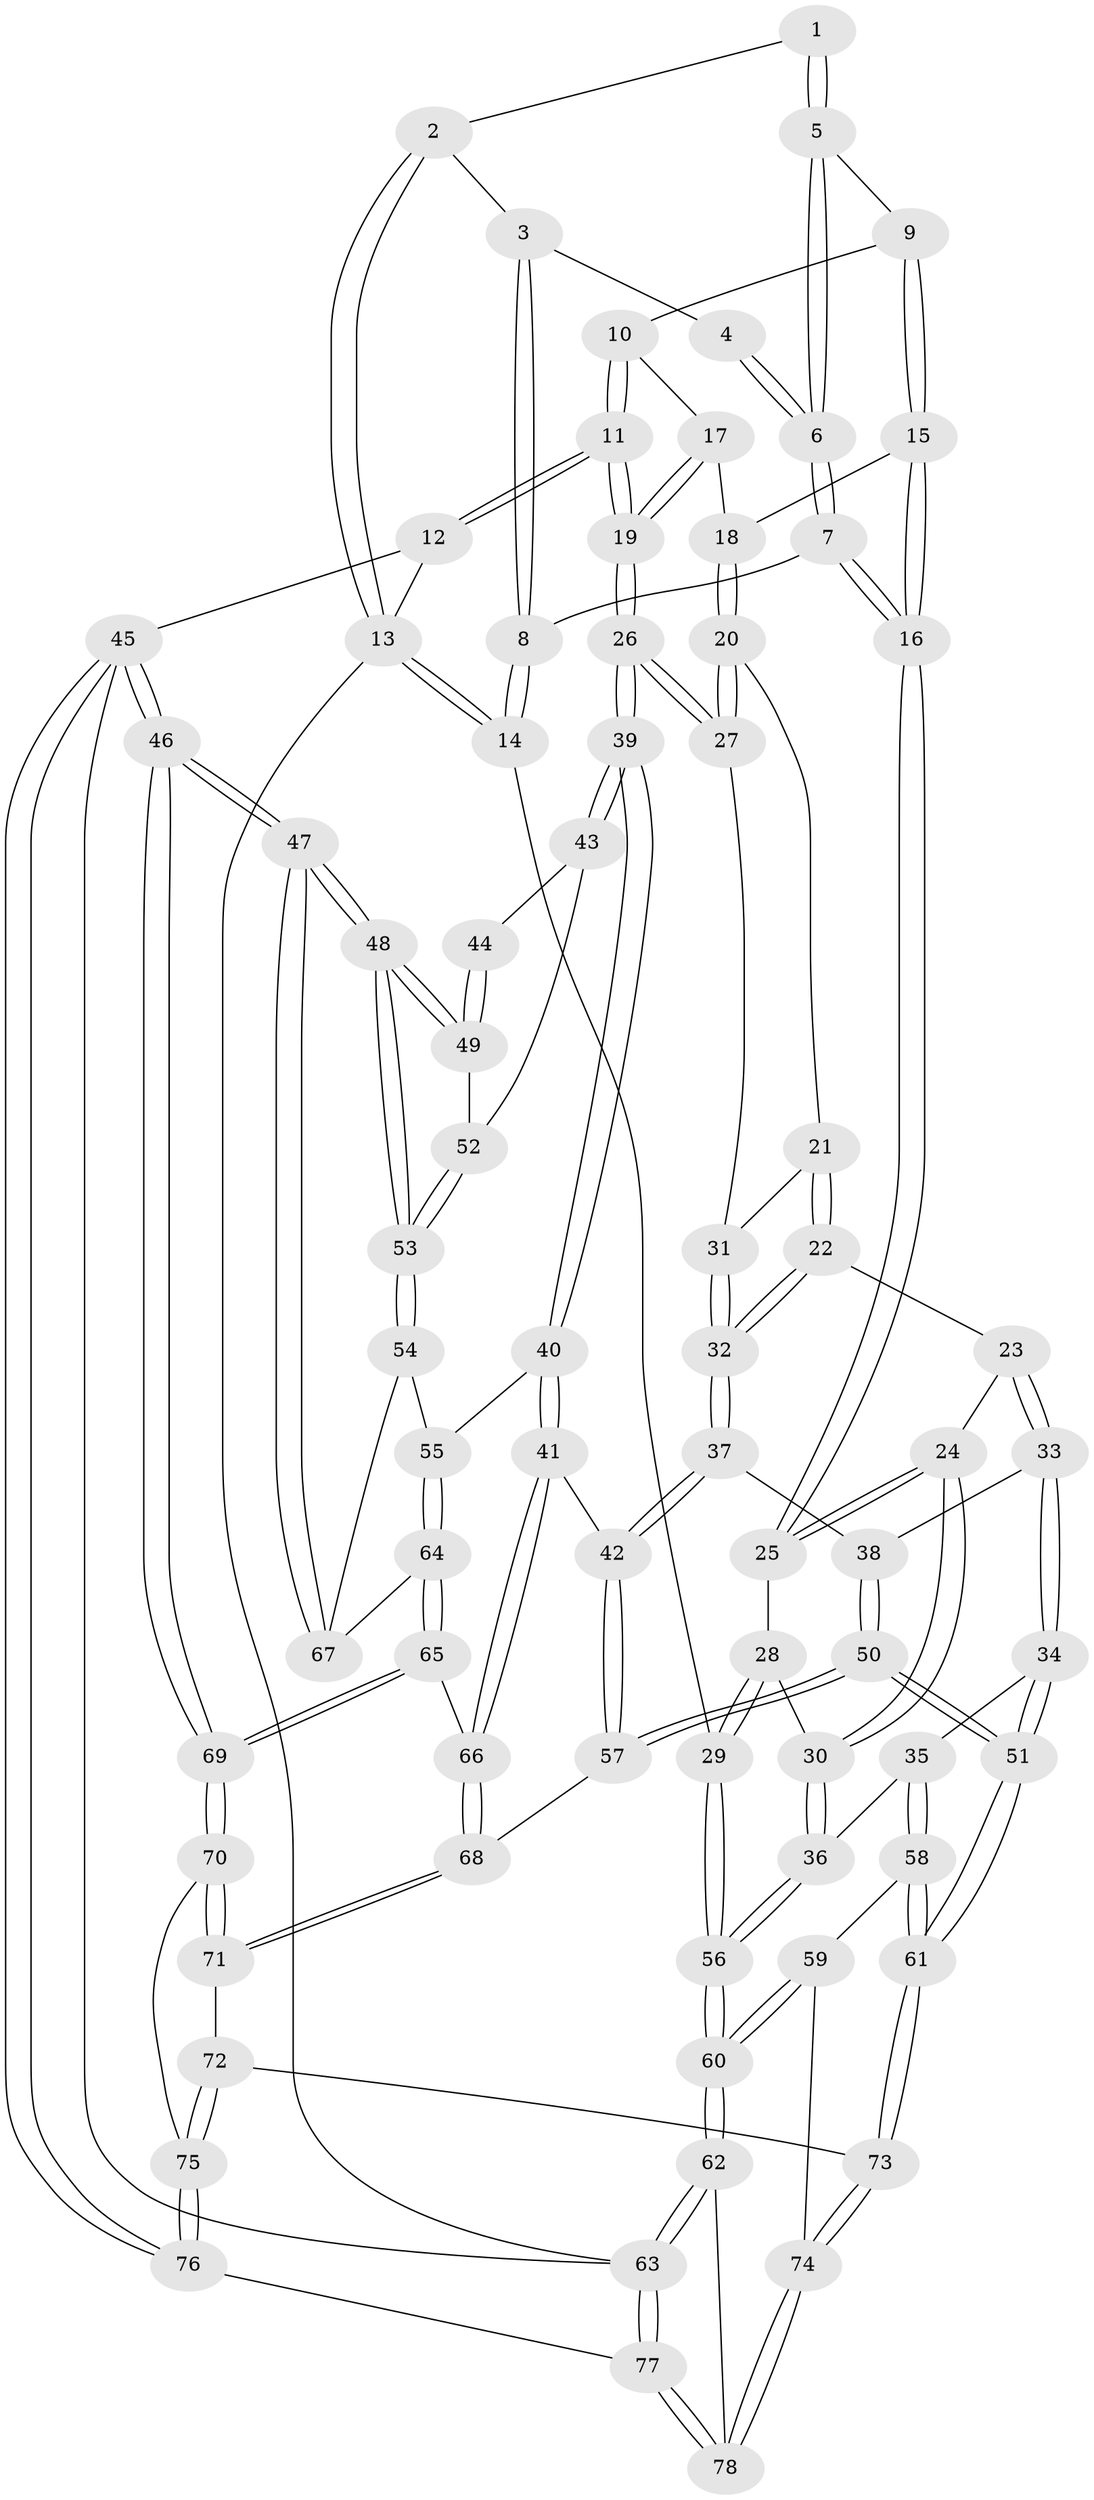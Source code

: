 // coarse degree distribution, {3: 0.3076923076923077, 4: 0.20512820512820512, 5: 0.28205128205128205, 6: 0.1282051282051282, 2: 0.02564102564102564, 8: 0.02564102564102564, 7: 0.02564102564102564}
// Generated by graph-tools (version 1.1) at 2025/06/03/04/25 22:06:44]
// undirected, 78 vertices, 192 edges
graph export_dot {
graph [start="1"]
  node [color=gray90,style=filled];
  1 [pos="+0.14967964873890588+0"];
  2 [pos="+0+0"];
  3 [pos="+0.06882030948158127+0.0688998269100493"];
  4 [pos="+0.1376318099974991+0.01200180218396557"];
  5 [pos="+0.4028703661209887+0"];
  6 [pos="+0.16067626539071936+0.11953078823965929"];
  7 [pos="+0.1657381059378483+0.22035167568899278"];
  8 [pos="+0.014091072462945444+0.1660403325675575"];
  9 [pos="+0.4547823715893037+0"];
  10 [pos="+0.6114264469200112+0"];
  11 [pos="+1+0"];
  12 [pos="+1+0"];
  13 [pos="+0+0"];
  14 [pos="+0+0.1089267821954695"];
  15 [pos="+0.3906719264139184+0.15376875941426799"];
  16 [pos="+0.1739465838360903+0.22815812421773896"];
  17 [pos="+0.6494591643855026+0.15331860231661593"];
  18 [pos="+0.40423708466738856+0.17425593621742128"];
  19 [pos="+0.7097301316273619+0.3619254747891439"];
  20 [pos="+0.4213842136045137+0.2043807095653935"];
  21 [pos="+0.3610873665628617+0.39132119990742165"];
  22 [pos="+0.3361324862228755+0.42093366184033715"];
  23 [pos="+0.32217596905594975+0.4273377413676813"];
  24 [pos="+0.3176376464627325+0.4261182658888741"];
  25 [pos="+0.17090878092696532+0.252175258257873"];
  26 [pos="+0.7090968446852511+0.36497113001081"];
  27 [pos="+0.6288621379577042+0.3533429815312459"];
  28 [pos="+0.1143159433442127+0.34954599281039894"];
  29 [pos="+0+0.37588968052096755"];
  30 [pos="+0.13211354103776607+0.5006605123402619"];
  31 [pos="+0.544253759840111+0.40423452640766566"];
  32 [pos="+0.46340610467356247+0.4928726340337825"];
  33 [pos="+0.3284057391266791+0.5179272770843646"];
  34 [pos="+0.26463219451249564+0.5737636558799396"];
  35 [pos="+0.1310916751408798+0.5364798528959229"];
  36 [pos="+0.12420612071279104+0.5222275479081535"];
  37 [pos="+0.45787236808652815+0.5589447864251933"];
  38 [pos="+0.34988180580097494+0.5357639487104414"];
  39 [pos="+0.7253385549540039+0.3870677542929032"];
  40 [pos="+0.6910233228368866+0.5050786147447555"];
  41 [pos="+0.5671029636886472+0.5968303473540616"];
  42 [pos="+0.4616812796374847+0.5673181803132252"];
  43 [pos="+0.7524950116658484+0.3933193613077416"];
  44 [pos="+1+0.20837665376809367"];
  45 [pos="+1+1"];
  46 [pos="+1+1"];
  47 [pos="+1+1"];
  48 [pos="+1+0.915581865333738"];
  49 [pos="+1+0.47683388437766755"];
  50 [pos="+0.3545579641078399+0.7278177694204814"];
  51 [pos="+0.33463981731667264+0.7425568083261341"];
  52 [pos="+0.840579810476727+0.4600845632919589"];
  53 [pos="+0.933915647596026+0.646684396860705"];
  54 [pos="+0.7796007798817496+0.63245973782867"];
  55 [pos="+0.6994826960123601+0.5326170800717879"];
  56 [pos="+0+0.5307845221853045"];
  57 [pos="+0.3795664189523444+0.7154089012991358"];
  58 [pos="+0.1306449033327033+0.586417729908344"];
  59 [pos="+0.07160169150400916+0.7427080743589742"];
  60 [pos="+0+0.7725632631469203"];
  61 [pos="+0.3244266429107319+0.7575372495075461"];
  62 [pos="+0+0.9780469531651991"];
  63 [pos="+0+1"];
  64 [pos="+0.6807655666241392+0.7194862165280577"];
  65 [pos="+0.6729879098773661+0.7327631850348924"];
  66 [pos="+0.5606234016057352+0.712710095354183"];
  67 [pos="+0.7748565202500403+0.6884686062340498"];
  68 [pos="+0.5438268398403263+0.7266304147089075"];
  69 [pos="+0.7620115430215872+0.9390285722169572"];
  70 [pos="+0.6337852301472621+0.9004265297269741"];
  71 [pos="+0.5482271533375073+0.8252994623301402"];
  72 [pos="+0.4202457320717349+0.879828930765085"];
  73 [pos="+0.31274203824791263+0.787550027289128"];
  74 [pos="+0.21842601721480953+0.845028686791875"];
  75 [pos="+0.4512767577999741+0.967874380520869"];
  76 [pos="+0.4247077233019399+1"];
  77 [pos="+0.20747940969646933+1"];
  78 [pos="+0.20497949026257858+0.891211167698695"];
  1 -- 2;
  1 -- 5;
  1 -- 5;
  2 -- 3;
  2 -- 13;
  2 -- 13;
  3 -- 4;
  3 -- 8;
  3 -- 8;
  4 -- 6;
  4 -- 6;
  5 -- 6;
  5 -- 6;
  5 -- 9;
  6 -- 7;
  6 -- 7;
  7 -- 8;
  7 -- 16;
  7 -- 16;
  8 -- 14;
  8 -- 14;
  9 -- 10;
  9 -- 15;
  9 -- 15;
  10 -- 11;
  10 -- 11;
  10 -- 17;
  11 -- 12;
  11 -- 12;
  11 -- 19;
  11 -- 19;
  12 -- 13;
  12 -- 45;
  13 -- 14;
  13 -- 14;
  13 -- 63;
  14 -- 29;
  15 -- 16;
  15 -- 16;
  15 -- 18;
  16 -- 25;
  16 -- 25;
  17 -- 18;
  17 -- 19;
  17 -- 19;
  18 -- 20;
  18 -- 20;
  19 -- 26;
  19 -- 26;
  20 -- 21;
  20 -- 27;
  20 -- 27;
  21 -- 22;
  21 -- 22;
  21 -- 31;
  22 -- 23;
  22 -- 32;
  22 -- 32;
  23 -- 24;
  23 -- 33;
  23 -- 33;
  24 -- 25;
  24 -- 25;
  24 -- 30;
  24 -- 30;
  25 -- 28;
  26 -- 27;
  26 -- 27;
  26 -- 39;
  26 -- 39;
  27 -- 31;
  28 -- 29;
  28 -- 29;
  28 -- 30;
  29 -- 56;
  29 -- 56;
  30 -- 36;
  30 -- 36;
  31 -- 32;
  31 -- 32;
  32 -- 37;
  32 -- 37;
  33 -- 34;
  33 -- 34;
  33 -- 38;
  34 -- 35;
  34 -- 51;
  34 -- 51;
  35 -- 36;
  35 -- 58;
  35 -- 58;
  36 -- 56;
  36 -- 56;
  37 -- 38;
  37 -- 42;
  37 -- 42;
  38 -- 50;
  38 -- 50;
  39 -- 40;
  39 -- 40;
  39 -- 43;
  39 -- 43;
  40 -- 41;
  40 -- 41;
  40 -- 55;
  41 -- 42;
  41 -- 66;
  41 -- 66;
  42 -- 57;
  42 -- 57;
  43 -- 44;
  43 -- 52;
  44 -- 49;
  44 -- 49;
  45 -- 46;
  45 -- 46;
  45 -- 76;
  45 -- 76;
  45 -- 63;
  46 -- 47;
  46 -- 47;
  46 -- 69;
  46 -- 69;
  47 -- 48;
  47 -- 48;
  47 -- 67;
  47 -- 67;
  48 -- 49;
  48 -- 49;
  48 -- 53;
  48 -- 53;
  49 -- 52;
  50 -- 51;
  50 -- 51;
  50 -- 57;
  50 -- 57;
  51 -- 61;
  51 -- 61;
  52 -- 53;
  52 -- 53;
  53 -- 54;
  53 -- 54;
  54 -- 55;
  54 -- 67;
  55 -- 64;
  55 -- 64;
  56 -- 60;
  56 -- 60;
  57 -- 68;
  58 -- 59;
  58 -- 61;
  58 -- 61;
  59 -- 60;
  59 -- 60;
  59 -- 74;
  60 -- 62;
  60 -- 62;
  61 -- 73;
  61 -- 73;
  62 -- 63;
  62 -- 63;
  62 -- 78;
  63 -- 77;
  63 -- 77;
  64 -- 65;
  64 -- 65;
  64 -- 67;
  65 -- 66;
  65 -- 69;
  65 -- 69;
  66 -- 68;
  66 -- 68;
  68 -- 71;
  68 -- 71;
  69 -- 70;
  69 -- 70;
  70 -- 71;
  70 -- 71;
  70 -- 75;
  71 -- 72;
  72 -- 73;
  72 -- 75;
  72 -- 75;
  73 -- 74;
  73 -- 74;
  74 -- 78;
  74 -- 78;
  75 -- 76;
  75 -- 76;
  76 -- 77;
  77 -- 78;
  77 -- 78;
}
